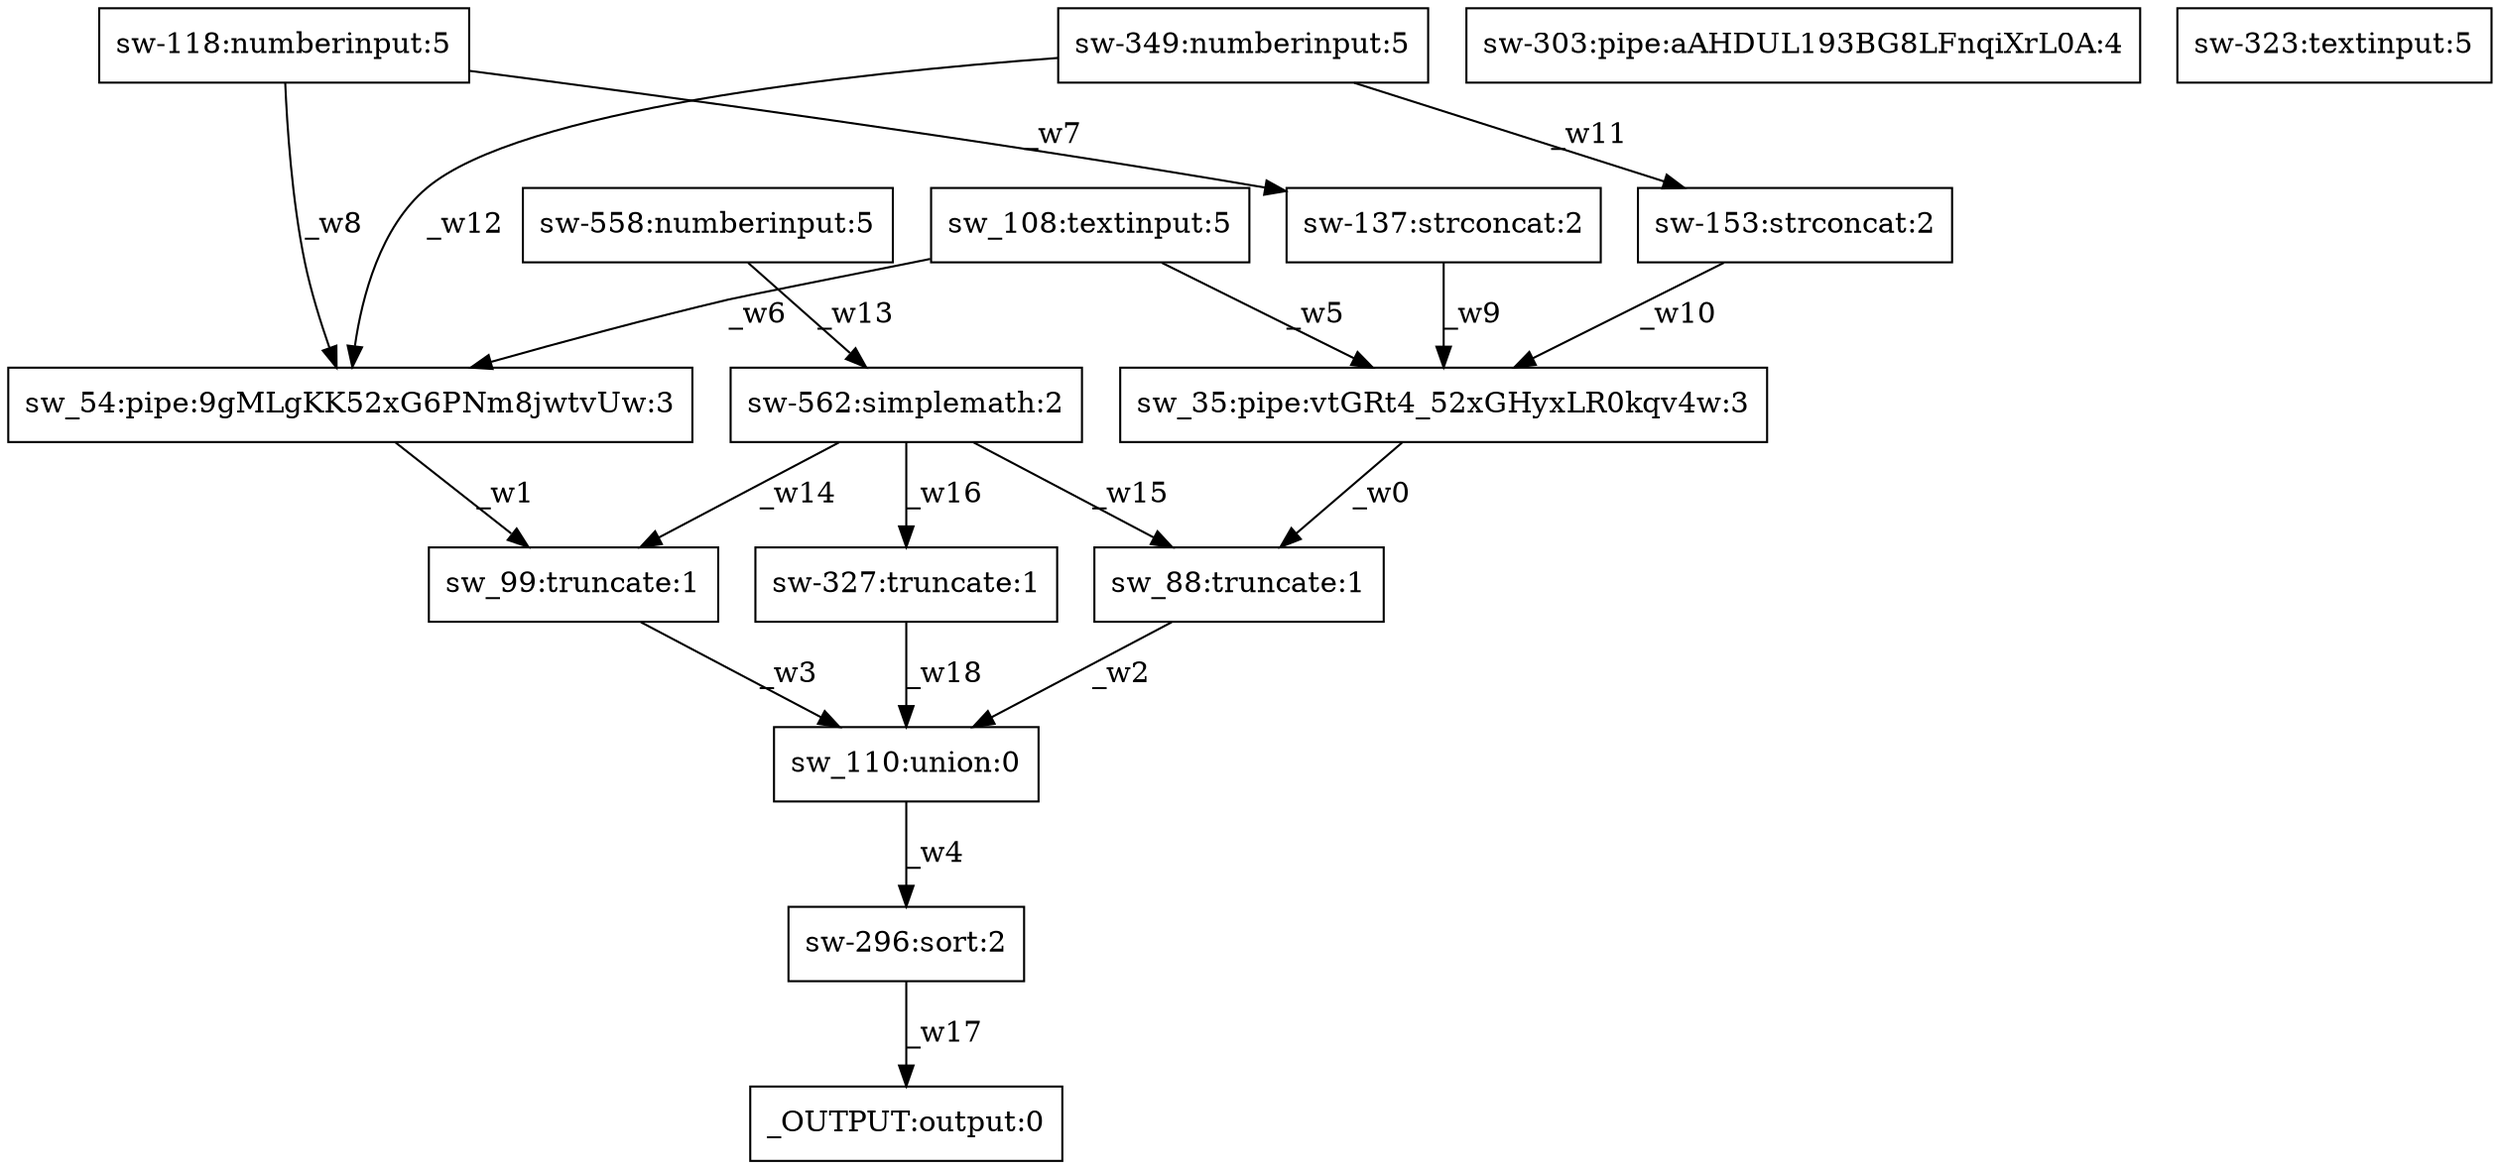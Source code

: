 digraph test1 { node [shape=box] "sw-137" [label="sw-137:strconcat:2"];"_OUTPUT" [label="_OUTPUT:output:0"];"sw_54" [label="sw_54:pipe:9gMLgKK52xG6PNm8jwtvUw:3"];"sw_88" [label="sw_88:truncate:1"];"sw_99" [label="sw_99:truncate:1"];"sw-303" [label="sw-303:pipe:aAHDUL193BG8LFnqiXrL0A:4"];"sw_110" [label="sw_110:union:0"];"sw-562" [label="sw-562:simplemath:2"];"sw_108" [label="sw_108:textinput:5"];"sw-323" [label="sw-323:textinput:5"];"sw_35" [label="sw_35:pipe:vtGRt4_52xGHyxLR0kqv4w:3"];"sw-296" [label="sw-296:sort:2"];"sw-118" [label="sw-118:numberinput:5"];"sw-153" [label="sw-153:strconcat:2"];"sw-558" [label="sw-558:numberinput:5"];"sw-349" [label="sw-349:numberinput:5"];"sw-327" [label="sw-327:truncate:1"];"sw_35" -> "sw_88" [label="_w0"];"sw_54" -> "sw_99" [label="_w1"];"sw_88" -> "sw_110" [label="_w2"];"sw_99" -> "sw_110" [label="_w3"];"sw_110" -> "sw-296" [label="_w4"];"sw_108" -> "sw_35" [label="_w5"];"sw_108" -> "sw_54" [label="_w6"];"sw-118" -> "sw-137" [label="_w7"];"sw-118" -> "sw_54" [label="_w8"];"sw-137" -> "sw_35" [label="_w9"];"sw-153" -> "sw_35" [label="_w10"];"sw-349" -> "sw-153" [label="_w11"];"sw-349" -> "sw_54" [label="_w12"];"sw-558" -> "sw-562" [label="_w13"];"sw-562" -> "sw_99" [label="_w14"];"sw-562" -> "sw_88" [label="_w15"];"sw-562" -> "sw-327" [label="_w16"];"sw-296" -> "_OUTPUT" [label="_w17"];"sw-327" -> "sw_110" [label="_w18"];}